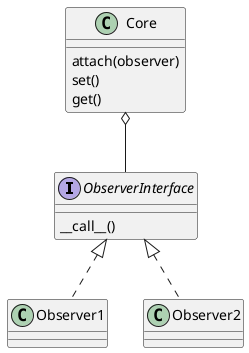 @startuml

interface ObserverInterface {
    {method} __call__()
}


class Core {
    {method} attach(observer)
    {method} set()
    {method} get()
}


class Observer1 {

}

class Observer2 {

}


ObserverInterface <|.. Observer1
ObserverInterface <|.. Observer2

Core o-- ObserverInterface


@enduml